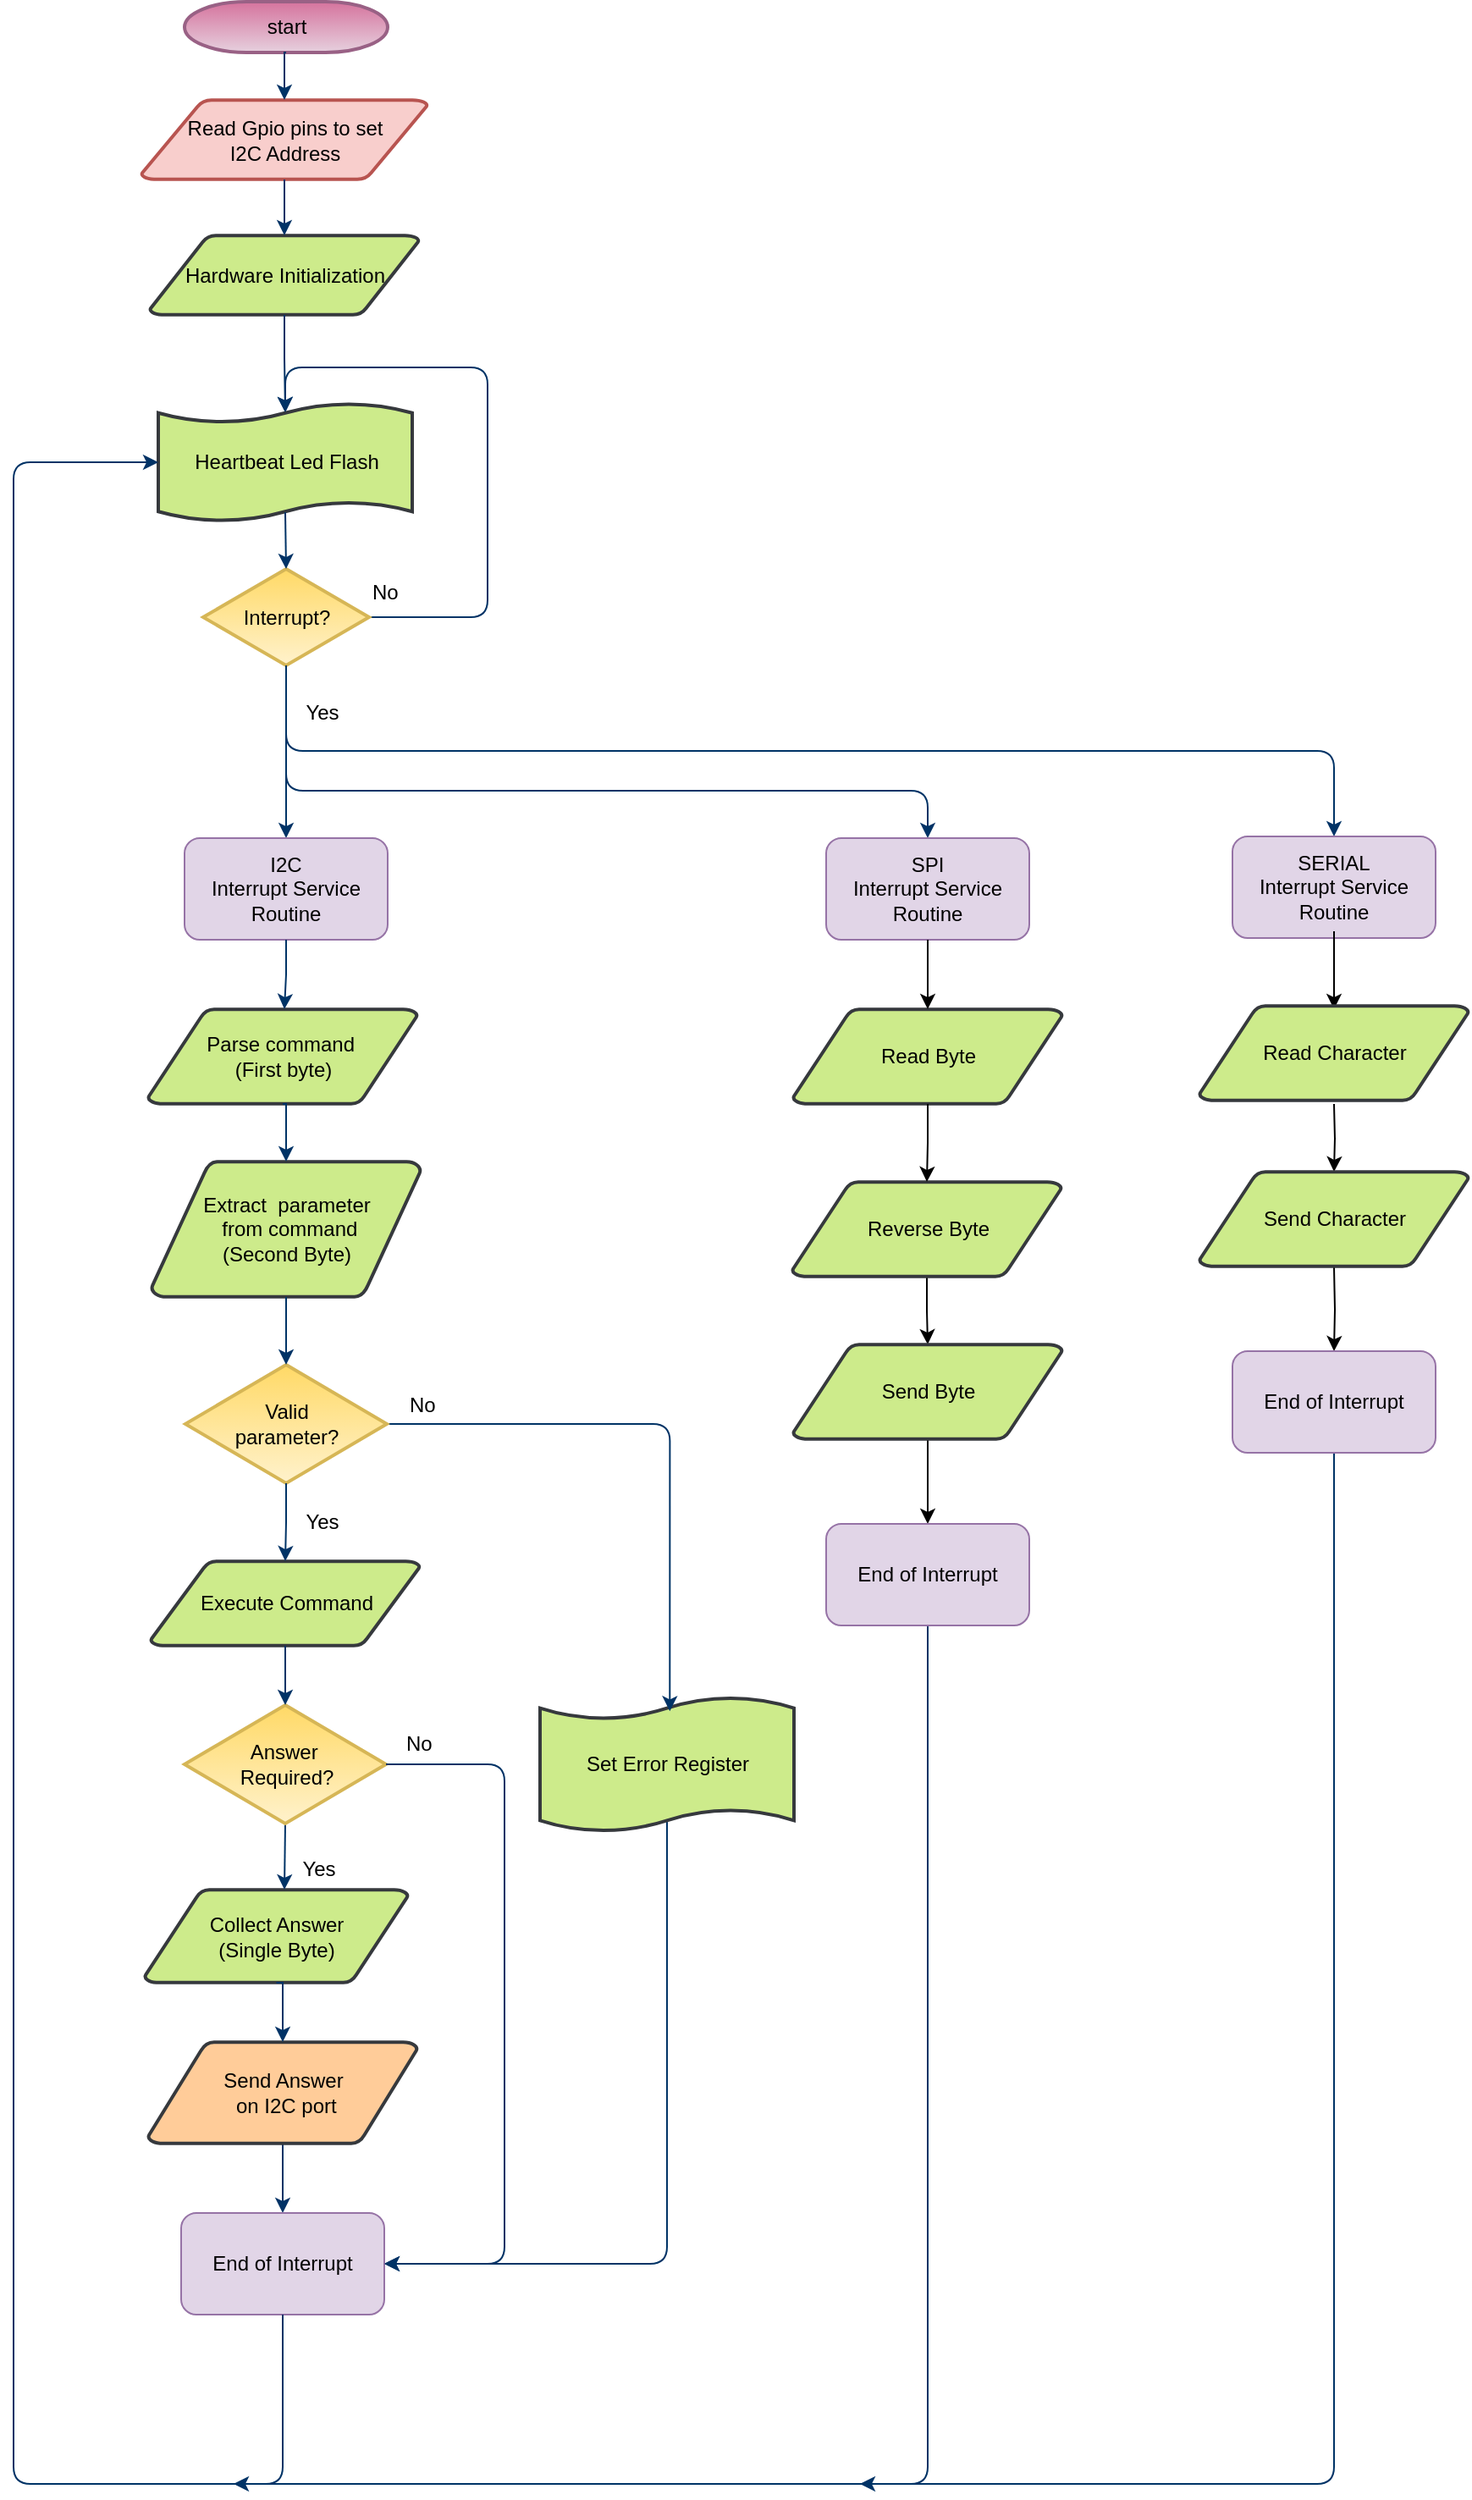 <mxfile version="25.0.3">
  <diagram id="6a731a19-8d31-9384-78a2-239565b7b9f0" name="Page-1">
    <mxGraphModel dx="1353" dy="663" grid="1" gridSize="10" guides="1" tooltips="1" connect="1" arrows="1" fold="1" page="1" pageScale="1" pageWidth="1169" pageHeight="827" background="none" math="0" shadow="0">
      <root>
        <mxCell id="0" />
        <mxCell id="1" parent="0" />
        <mxCell id="2" value="start" style="shape=mxgraph.flowchart.terminator;strokeWidth=2;gradientColor=#d5739d;gradientDirection=north;fontStyle=0;html=1;fillColor=#e6d0de;strokeColor=#996185;" parent="1" vertex="1">
          <mxGeometry x="261" y="134" width="120" height="30" as="geometry" />
        </mxCell>
        <mxCell id="3" value="Hardware Initialization" style="shape=mxgraph.flowchart.data;strokeWidth=2;gradientDirection=north;fontStyle=0;html=1;fillColor=#cdeb8b;strokeColor=#36393d;" parent="1" vertex="1">
          <mxGeometry x="240.5" y="272" width="159" height="47" as="geometry" />
        </mxCell>
        <mxCell id="9grUYpP2KnfNKmfIfECx-57" style="edgeStyle=orthogonalEdgeStyle;rounded=1;orthogonalLoop=1;jettySize=auto;html=1;exitX=1;exitY=0.5;exitDx=0;exitDy=0;exitPerimeter=0;entryX=0.5;entryY=0.09;entryDx=0;entryDy=0;entryPerimeter=0;strokeColor=#003366;curved=0;" parent="1" source="6" target="9grUYpP2KnfNKmfIfECx-54" edge="1">
          <mxGeometry relative="1" as="geometry">
            <mxPoint x="420" y="357" as="targetPoint" />
            <Array as="points">
              <mxPoint x="440" y="498" />
              <mxPoint x="440" y="350" />
              <mxPoint x="321" y="350" />
            </Array>
          </mxGeometry>
        </mxCell>
        <mxCell id="_yVo6fdB9gTvsx6Fb8gO-107" style="edgeStyle=orthogonalEdgeStyle;rounded=0;orthogonalLoop=1;jettySize=auto;html=1;exitX=0.5;exitY=1;exitDx=0;exitDy=0;exitPerimeter=0;entryX=0.5;entryY=0;entryDx=0;entryDy=0;strokeColor=#003366;" parent="1" source="6" target="_yVo6fdB9gTvsx6Fb8gO-53" edge="1">
          <mxGeometry relative="1" as="geometry">
            <Array as="points">
              <mxPoint x="321" y="550" />
              <mxPoint x="321" y="550" />
            </Array>
          </mxGeometry>
        </mxCell>
        <mxCell id="6" value="&lt;div&gt;Interrupt?&lt;/div&gt;" style="shape=mxgraph.flowchart.decision;strokeWidth=2;gradientColor=#ffd966;gradientDirection=north;fontStyle=0;html=1;fillColor=#fff2cc;strokeColor=#d6b656;" parent="1" vertex="1">
          <mxGeometry x="272" y="469" width="98" height="57" as="geometry" />
        </mxCell>
        <mxCell id="11" value="No" style="text;fontStyle=0;html=1;strokeColor=none;gradientColor=none;fillColor=none;strokeWidth=2;" parent="1" vertex="1">
          <mxGeometry x="370" y="469" width="40" height="26" as="geometry" />
        </mxCell>
        <mxCell id="14" value="Yes" style="text;fontStyle=0;html=1;strokeColor=none;gradientColor=none;fillColor=none;strokeWidth=2;align=center;" parent="1" vertex="1">
          <mxGeometry x="322" y="540" width="40" height="26" as="geometry" />
        </mxCell>
        <mxCell id="_yVo6fdB9gTvsx6Fb8gO-68" style="edgeStyle=orthogonalEdgeStyle;rounded=1;orthogonalLoop=1;jettySize=auto;html=1;exitX=0.5;exitY=0.91;exitDx=0;exitDy=0;exitPerimeter=0;entryX=1;entryY=0.5;entryDx=0;entryDy=0;curved=0;strokeColor=#003366;" parent="1" source="_YsPf8JZZJYzELwnrwj9-57" target="_yVo6fdB9gTvsx6Fb8gO-54" edge="1">
          <mxGeometry relative="1" as="geometry">
            <Array as="points">
              <mxPoint x="546" y="1470" />
            </Array>
          </mxGeometry>
        </mxCell>
        <mxCell id="_YsPf8JZZJYzELwnrwj9-57" value="&lt;div&gt;Set Error Register&lt;/div&gt;" style="shape=mxgraph.flowchart.paper_tape;strokeWidth=2;gradientDirection=north;fontStyle=0;html=1;fillColor=#cdeb8b;strokeColor=#36393d;" parent="1" vertex="1">
          <mxGeometry x="471" y="1134" width="150" height="82" as="geometry" />
        </mxCell>
        <mxCell id="_YsPf8JZZJYzELwnrwj9-63" value="Extract&amp;nbsp; parameter&lt;div&gt;&amp;nbsp;from command&lt;/div&gt;&lt;div&gt;(Second Byte)&lt;/div&gt;" style="shape=mxgraph.flowchart.data;strokeWidth=2;gradientDirection=north;fontStyle=0;html=1;fillColor=#cdeb8b;strokeColor=#36393d;" parent="1" vertex="1">
          <mxGeometry x="241.5" y="819" width="159" height="80" as="geometry" />
        </mxCell>
        <mxCell id="_yVo6fdB9gTvsx6Fb8gO-67" style="edgeStyle=orthogonalEdgeStyle;rounded=1;orthogonalLoop=1;jettySize=auto;html=1;exitX=1;exitY=0.5;exitDx=0;exitDy=0;exitPerimeter=0;entryX=0.511;entryY=0.118;entryDx=0;entryDy=0;entryPerimeter=0;curved=0;strokeColor=#003366;" parent="1" source="_YsPf8JZZJYzELwnrwj9-65" target="_YsPf8JZZJYzELwnrwj9-57" edge="1">
          <mxGeometry relative="1" as="geometry" />
        </mxCell>
        <mxCell id="_YsPf8JZZJYzELwnrwj9-65" value="Valid&lt;br&gt;&lt;div&gt;parameter?&lt;/div&gt;" style="shape=mxgraph.flowchart.decision;strokeWidth=2;gradientColor=#ffd966;gradientDirection=north;fontStyle=0;html=1;fillColor=#fff2cc;strokeColor=#d6b656;" parent="1" vertex="1">
          <mxGeometry x="261.5" y="939" width="119" height="70" as="geometry" />
        </mxCell>
        <mxCell id="_YsPf8JZZJYzELwnrwj9-85" value="No" style="text;fontStyle=0;html=1;strokeColor=none;gradientColor=none;fillColor=none;strokeWidth=2;" parent="1" vertex="1">
          <mxGeometry x="392" y="949" width="40" height="16" as="geometry" />
        </mxCell>
        <mxCell id="_YsPf8JZZJYzELwnrwj9-91" value="Execute Command" style="shape=mxgraph.flowchart.data;strokeWidth=2;gradientDirection=north;fontStyle=0;html=1;fillColor=#cdeb8b;strokeColor=#36393d;" parent="1" vertex="1">
          <mxGeometry x="241" y="1055" width="159" height="50" as="geometry" />
        </mxCell>
        <mxCell id="_yVo6fdB9gTvsx6Fb8gO-64" style="edgeStyle=orthogonalEdgeStyle;rounded=0;orthogonalLoop=1;jettySize=auto;html=1;exitX=0.5;exitY=1;exitDx=0;exitDy=0;exitPerimeter=0;entryX=0.5;entryY=0;entryDx=0;entryDy=0;strokeColor=#003366;" parent="1" source="_YsPf8JZZJYzELwnrwj9-94" target="_yVo6fdB9gTvsx6Fb8gO-54" edge="1">
          <mxGeometry relative="1" as="geometry" />
        </mxCell>
        <mxCell id="_YsPf8JZZJYzELwnrwj9-94" value="Send Answer&lt;div&gt;&amp;nbsp;on I2C port&lt;/div&gt;" style="shape=mxgraph.flowchart.data;strokeWidth=2;gradientDirection=north;fontStyle=0;html=1;fillColor=#ffcc99;strokeColor=#36393d;" parent="1" vertex="1">
          <mxGeometry x="239.5" y="1339" width="159" height="60" as="geometry" />
        </mxCell>
        <mxCell id="_YsPf8JZZJYzELwnrwj9-104" style="edgeStyle=orthogonalEdgeStyle;rounded=0;orthogonalLoop=1;jettySize=auto;html=1;exitX=0.5;exitY=1;exitDx=0;exitDy=0;exitPerimeter=0;entryX=0.5;entryY=0;entryDx=0;entryDy=0;entryPerimeter=0;strokeColor=#003366;" parent="1" source="_YsPf8JZZJYzELwnrwj9-63" target="_YsPf8JZZJYzELwnrwj9-65" edge="1">
          <mxGeometry relative="1" as="geometry" />
        </mxCell>
        <mxCell id="_YsPf8JZZJYzELwnrwj9-107" value="Collect Answer&lt;div&gt;(Single Byte)&lt;/div&gt;" style="shape=mxgraph.flowchart.data;strokeWidth=2;gradientDirection=north;fontStyle=0;html=1;fillColor=#cdeb8b;strokeColor=#36393d;" parent="1" vertex="1">
          <mxGeometry x="237.5" y="1249" width="155.5" height="55" as="geometry" />
        </mxCell>
        <mxCell id="_YsPf8JZZJYzELwnrwj9-118" value="No" style="text;fontStyle=0;html=1;strokeColor=none;gradientColor=none;fillColor=none;strokeWidth=2;" parent="1" vertex="1">
          <mxGeometry x="390" y="1149" width="40" height="16" as="geometry" />
        </mxCell>
        <mxCell id="_YsPf8JZZJYzELwnrwj9-121" value="Yes" style="text;fontStyle=0;html=1;strokeColor=none;gradientColor=none;fillColor=none;strokeWidth=2;align=center;" parent="1" vertex="1">
          <mxGeometry x="322" y="1018" width="40" height="26" as="geometry" />
        </mxCell>
        <mxCell id="9grUYpP2KnfNKmfIfECx-54" value="Heartbeat Led Flash" style="shape=mxgraph.flowchart.paper_tape;strokeWidth=2;gradientDirection=north;fontStyle=0;html=1;fillColor=#cdeb8b;strokeColor=#36393d;" parent="1" vertex="1">
          <mxGeometry x="245.5" y="370" width="150" height="72" as="geometry" />
        </mxCell>
        <mxCell id="9grUYpP2KnfNKmfIfECx-58" value="Parse command&amp;nbsp;&lt;div&gt;(First byte)&lt;/div&gt;" style="shape=mxgraph.flowchart.data;strokeWidth=2;gradientDirection=north;fontStyle=0;html=1;fillColor=#cdeb8b;strokeColor=#36393d;" parent="1" vertex="1">
          <mxGeometry x="239.5" y="729" width="159" height="56" as="geometry" />
        </mxCell>
        <mxCell id="_yVo6fdB9gTvsx6Fb8gO-83" style="edgeStyle=orthogonalEdgeStyle;rounded=0;orthogonalLoop=1;jettySize=auto;html=1;exitX=0.5;exitY=1;exitDx=0;exitDy=0;exitPerimeter=0;entryX=0;entryY=1;entryDx=0;entryDy=0;strokeColor=#003366;" parent="1" source="_yVo6fdB9gTvsx6Fb8gO-51" target="_yVo6fdB9gTvsx6Fb8gO-66" edge="1">
          <mxGeometry relative="1" as="geometry" />
        </mxCell>
        <mxCell id="_yVo6fdB9gTvsx6Fb8gO-51" value="Answer&amp;nbsp;&lt;div&gt;Required?&lt;/div&gt;" style="shape=mxgraph.flowchart.decision;strokeWidth=2;gradientColor=#ffd966;gradientDirection=north;fontStyle=0;html=1;fillColor=#fff2cc;strokeColor=#d6b656;" parent="1" vertex="1">
          <mxGeometry x="261" y="1140" width="119" height="70" as="geometry" />
        </mxCell>
        <mxCell id="_yVo6fdB9gTvsx6Fb8gO-53" value="&lt;div&gt;I2C&lt;/div&gt;Interrupt Service Routine" style="rounded=1;whiteSpace=wrap;html=1;fillColor=#e1d5e7;strokeColor=#9673a6;" parent="1" vertex="1">
          <mxGeometry x="261" y="628" width="120" height="60" as="geometry" />
        </mxCell>
        <mxCell id="_yVo6fdB9gTvsx6Fb8gO-54" value="End of Interrupt" style="rounded=1;whiteSpace=wrap;html=1;fillColor=#e1d5e7;strokeColor=#9673a6;" parent="1" vertex="1">
          <mxGeometry x="259" y="1440" width="120" height="60" as="geometry" />
        </mxCell>
        <mxCell id="_yVo6fdB9gTvsx6Fb8gO-56" style="edgeStyle=orthogonalEdgeStyle;rounded=0;orthogonalLoop=1;jettySize=auto;html=1;exitX=0.5;exitY=0.91;exitDx=0;exitDy=0;exitPerimeter=0;entryX=0.5;entryY=0;entryDx=0;entryDy=0;entryPerimeter=0;strokeColor=#003366;" parent="1" source="9grUYpP2KnfNKmfIfECx-54" target="6" edge="1">
          <mxGeometry relative="1" as="geometry" />
        </mxCell>
        <mxCell id="_yVo6fdB9gTvsx6Fb8gO-58" style="edgeStyle=orthogonalEdgeStyle;rounded=0;orthogonalLoop=1;jettySize=auto;html=1;exitX=0.5;exitY=1;exitDx=0;exitDy=0;entryX=0.5;entryY=0;entryDx=0;entryDy=0;entryPerimeter=0;strokeColor=#003366;" parent="1" source="_yVo6fdB9gTvsx6Fb8gO-53" edge="1">
          <mxGeometry relative="1" as="geometry">
            <mxPoint x="321" y="696" as="sourcePoint" />
            <mxPoint x="320.0" y="729.0" as="targetPoint" />
          </mxGeometry>
        </mxCell>
        <mxCell id="_yVo6fdB9gTvsx6Fb8gO-59" style="edgeStyle=orthogonalEdgeStyle;rounded=0;orthogonalLoop=1;jettySize=auto;html=1;exitX=0.5;exitY=1;exitDx=0;exitDy=0;exitPerimeter=0;entryX=0.5;entryY=0;entryDx=0;entryDy=0;entryPerimeter=0;strokeColor=#003366;" parent="1" source="9grUYpP2KnfNKmfIfECx-58" target="_YsPf8JZZJYzELwnrwj9-63" edge="1">
          <mxGeometry relative="1" as="geometry" />
        </mxCell>
        <mxCell id="_yVo6fdB9gTvsx6Fb8gO-60" style="edgeStyle=orthogonalEdgeStyle;rounded=0;orthogonalLoop=1;jettySize=auto;html=1;exitX=0.5;exitY=1;exitDx=0;exitDy=0;exitPerimeter=0;entryX=0.5;entryY=0;entryDx=0;entryDy=0;entryPerimeter=0;strokeColor=#003366;" parent="1" source="_YsPf8JZZJYzELwnrwj9-65" target="_YsPf8JZZJYzELwnrwj9-91" edge="1">
          <mxGeometry relative="1" as="geometry" />
        </mxCell>
        <mxCell id="_yVo6fdB9gTvsx6Fb8gO-61" style="edgeStyle=orthogonalEdgeStyle;rounded=0;orthogonalLoop=1;jettySize=auto;html=1;exitX=0.5;exitY=1;exitDx=0;exitDy=0;exitPerimeter=0;entryX=0.5;entryY=0;entryDx=0;entryDy=0;entryPerimeter=0;strokeColor=#003366;" parent="1" source="_YsPf8JZZJYzELwnrwj9-91" target="_yVo6fdB9gTvsx6Fb8gO-51" edge="1">
          <mxGeometry relative="1" as="geometry" />
        </mxCell>
        <mxCell id="_yVo6fdB9gTvsx6Fb8gO-63" style="edgeStyle=orthogonalEdgeStyle;rounded=0;orthogonalLoop=1;jettySize=auto;html=1;exitX=0.5;exitY=1;exitDx=0;exitDy=0;exitPerimeter=0;entryX=0.5;entryY=0;entryDx=0;entryDy=0;entryPerimeter=0;strokeColor=#003366;" parent="1" source="_YsPf8JZZJYzELwnrwj9-107" target="_YsPf8JZZJYzELwnrwj9-94" edge="1">
          <mxGeometry relative="1" as="geometry">
            <Array as="points">
              <mxPoint x="319" y="1304" />
            </Array>
          </mxGeometry>
        </mxCell>
        <mxCell id="_yVo6fdB9gTvsx6Fb8gO-66" value="Yes" style="text;fontStyle=0;html=1;strokeColor=none;gradientColor=none;fillColor=none;strokeWidth=2;align=center;" parent="1" vertex="1">
          <mxGeometry x="320" y="1223" width="40" height="26" as="geometry" />
        </mxCell>
        <mxCell id="_yVo6fdB9gTvsx6Fb8gO-72" style="edgeStyle=orthogonalEdgeStyle;rounded=0;orthogonalLoop=1;jettySize=auto;html=1;strokeColor=#003366;entryX=0.5;entryY=0.09;entryDx=0;entryDy=0;entryPerimeter=0;exitX=0.5;exitY=1;exitDx=0;exitDy=0;exitPerimeter=0;" parent="1" source="3" target="9grUYpP2KnfNKmfIfECx-54" edge="1">
          <mxGeometry relative="1" as="geometry">
            <mxPoint x="321" y="320" as="sourcePoint" />
          </mxGeometry>
        </mxCell>
        <mxCell id="_yVo6fdB9gTvsx6Fb8gO-70" value="Read Gpio pins to&amp;nbsp;&lt;span style=&quot;background-color: initial;&quot;&gt;set&lt;/span&gt;&lt;div&gt;&lt;div&gt;I2C Address&lt;/div&gt;&lt;/div&gt;" style="shape=mxgraph.flowchart.data;strokeWidth=2;gradientDirection=north;fontStyle=0;html=1;fillColor=#f8cecc;strokeColor=#b85450;" parent="1" vertex="1">
          <mxGeometry x="235.5" y="192" width="169" height="47" as="geometry" />
        </mxCell>
        <mxCell id="_yVo6fdB9gTvsx6Fb8gO-80" style="edgeStyle=orthogonalEdgeStyle;rounded=0;orthogonalLoop=1;jettySize=auto;html=1;exitX=0.5;exitY=1;exitDx=0;exitDy=0;exitPerimeter=0;entryX=0.5;entryY=0;entryDx=0;entryDy=0;entryPerimeter=0;strokeColor=#003366;" parent="1" source="2" target="_yVo6fdB9gTvsx6Fb8gO-70" edge="1">
          <mxGeometry relative="1" as="geometry" />
        </mxCell>
        <mxCell id="_yVo6fdB9gTvsx6Fb8gO-81" style="edgeStyle=orthogonalEdgeStyle;rounded=0;orthogonalLoop=1;jettySize=auto;html=1;exitX=0.5;exitY=1;exitDx=0;exitDy=0;exitPerimeter=0;entryX=0.5;entryY=0;entryDx=0;entryDy=0;entryPerimeter=0;strokeColor=#003366;" parent="1" source="_yVo6fdB9gTvsx6Fb8gO-70" target="3" edge="1">
          <mxGeometry relative="1" as="geometry" />
        </mxCell>
        <mxCell id="_yVo6fdB9gTvsx6Fb8gO-89" style="edgeStyle=orthogonalEdgeStyle;rounded=1;orthogonalLoop=1;jettySize=auto;html=1;entryX=1;entryY=0.5;entryDx=0;entryDy=0;curved=0;strokeColor=#003366;" parent="1" source="_yVo6fdB9gTvsx6Fb8gO-51" target="_yVo6fdB9gTvsx6Fb8gO-54" edge="1">
          <mxGeometry relative="1" as="geometry">
            <Array as="points">
              <mxPoint x="450" y="1175" />
              <mxPoint x="450" y="1470" />
            </Array>
          </mxGeometry>
        </mxCell>
        <mxCell id="_yVo6fdB9gTvsx6Fb8gO-108" style="edgeStyle=orthogonalEdgeStyle;rounded=1;orthogonalLoop=1;jettySize=auto;html=1;exitX=0.5;exitY=1;exitDx=0;exitDy=0;entryX=0.5;entryY=0;entryDx=0;entryDy=0;exitPerimeter=0;curved=0;strokeColor=#003366;" parent="1" source="6" target="_yVo6fdB9gTvsx6Fb8gO-91" edge="1">
          <mxGeometry relative="1" as="geometry">
            <mxPoint x="360" y="530" as="sourcePoint" />
            <Array as="points">
              <mxPoint x="321" y="600" />
              <mxPoint x="700" y="600" />
            </Array>
          </mxGeometry>
        </mxCell>
        <mxCell id="_yVo6fdB9gTvsx6Fb8gO-91" value="&lt;div&gt;SPI&lt;/div&gt;Interrupt Service Routine" style="rounded=1;whiteSpace=wrap;html=1;fillColor=#e1d5e7;strokeColor=#9673a6;" parent="1" vertex="1">
          <mxGeometry x="640" y="628" width="120" height="60" as="geometry" />
        </mxCell>
        <mxCell id="_yVo6fdB9gTvsx6Fb8gO-109" style="edgeStyle=orthogonalEdgeStyle;rounded=1;orthogonalLoop=1;jettySize=auto;html=1;exitX=0.5;exitY=1;exitDx=0;exitDy=0;entryX=0.5;entryY=0;entryDx=0;entryDy=0;exitPerimeter=0;curved=0;strokeColor=#003366;" parent="1" source="6" target="_yVo6fdB9gTvsx6Fb8gO-92" edge="1">
          <mxGeometry relative="1" as="geometry">
            <mxPoint x="380" y="520" as="sourcePoint" />
          </mxGeometry>
        </mxCell>
        <mxCell id="_yVo6fdB9gTvsx6Fb8gO-92" value="&lt;div&gt;SERIAL&lt;/div&gt;Interrupt Service Routine" style="rounded=1;whiteSpace=wrap;html=1;fillColor=#e1d5e7;strokeColor=#9673a6;" parent="1" vertex="1">
          <mxGeometry x="880" y="627" width="120" height="60" as="geometry" />
        </mxCell>
        <mxCell id="_yVo6fdB9gTvsx6Fb8gO-93" value="Read Byte" style="shape=mxgraph.flowchart.data;strokeWidth=2;gradientDirection=north;fontStyle=0;html=1;fillColor=#cdeb8b;strokeColor=#36393d;" parent="1" vertex="1">
          <mxGeometry x="620.5" y="729" width="159" height="56" as="geometry" />
        </mxCell>
        <mxCell id="_yVo6fdB9gTvsx6Fb8gO-99" style="edgeStyle=orthogonalEdgeStyle;rounded=0;orthogonalLoop=1;jettySize=auto;html=1;exitX=0.5;exitY=1;exitDx=0;exitDy=0;exitPerimeter=0;" parent="1" source="_yVo6fdB9gTvsx6Fb8gO-94" target="_yVo6fdB9gTvsx6Fb8gO-95" edge="1">
          <mxGeometry relative="1" as="geometry" />
        </mxCell>
        <mxCell id="_yVo6fdB9gTvsx6Fb8gO-94" value="Reverse Byte" style="shape=mxgraph.flowchart.data;strokeWidth=2;gradientDirection=north;fontStyle=0;html=1;fillColor=#cdeb8b;strokeColor=#36393d;" parent="1" vertex="1">
          <mxGeometry x="620" y="831" width="159" height="56" as="geometry" />
        </mxCell>
        <mxCell id="_yVo6fdB9gTvsx6Fb8gO-100" style="edgeStyle=orthogonalEdgeStyle;rounded=0;orthogonalLoop=1;jettySize=auto;html=1;exitX=0.5;exitY=1;exitDx=0;exitDy=0;exitPerimeter=0;" parent="1" source="_yVo6fdB9gTvsx6Fb8gO-95" target="_yVo6fdB9gTvsx6Fb8gO-96" edge="1">
          <mxGeometry relative="1" as="geometry" />
        </mxCell>
        <mxCell id="_yVo6fdB9gTvsx6Fb8gO-95" value="Send Byte" style="shape=mxgraph.flowchart.data;strokeWidth=2;gradientDirection=north;fontStyle=0;html=1;fillColor=#cdeb8b;strokeColor=#36393d;" parent="1" vertex="1">
          <mxGeometry x="620.5" y="927" width="159" height="56" as="geometry" />
        </mxCell>
        <mxCell id="_yVo6fdB9gTvsx6Fb8gO-112" style="edgeStyle=orthogonalEdgeStyle;rounded=1;orthogonalLoop=1;jettySize=auto;html=1;exitX=0.5;exitY=1;exitDx=0;exitDy=0;curved=0;strokeColor=#003366;" parent="1" source="_yVo6fdB9gTvsx6Fb8gO-96" edge="1">
          <mxGeometry relative="1" as="geometry">
            <mxPoint x="290" y="1600" as="targetPoint" />
            <Array as="points">
              <mxPoint x="700" y="1600" />
            </Array>
          </mxGeometry>
        </mxCell>
        <mxCell id="_yVo6fdB9gTvsx6Fb8gO-96" value="End of Interrupt" style="rounded=1;whiteSpace=wrap;html=1;fillColor=#e1d5e7;strokeColor=#9673a6;" parent="1" vertex="1">
          <mxGeometry x="640" y="1033" width="120" height="60" as="geometry" />
        </mxCell>
        <mxCell id="_yVo6fdB9gTvsx6Fb8gO-97" style="edgeStyle=orthogonalEdgeStyle;rounded=0;orthogonalLoop=1;jettySize=auto;html=1;exitX=0.5;exitY=1;exitDx=0;exitDy=0;entryX=0.5;entryY=0;entryDx=0;entryDy=0;entryPerimeter=0;" parent="1" source="_yVo6fdB9gTvsx6Fb8gO-91" target="_yVo6fdB9gTvsx6Fb8gO-93" edge="1">
          <mxGeometry relative="1" as="geometry" />
        </mxCell>
        <mxCell id="_yVo6fdB9gTvsx6Fb8gO-98" style="edgeStyle=orthogonalEdgeStyle;rounded=0;orthogonalLoop=1;jettySize=auto;html=1;exitX=0.5;exitY=1;exitDx=0;exitDy=0;exitPerimeter=0;entryX=0.5;entryY=0;entryDx=0;entryDy=0;entryPerimeter=0;" parent="1" source="_yVo6fdB9gTvsx6Fb8gO-93" target="_yVo6fdB9gTvsx6Fb8gO-94" edge="1">
          <mxGeometry relative="1" as="geometry" />
        </mxCell>
        <mxCell id="_yVo6fdB9gTvsx6Fb8gO-101" style="edgeStyle=orthogonalEdgeStyle;rounded=0;orthogonalLoop=1;jettySize=auto;html=1;exitX=0.5;exitY=1;exitDx=0;exitDy=0;exitPerimeter=0;" parent="1" edge="1">
          <mxGeometry relative="1" as="geometry">
            <mxPoint x="940" y="785" as="sourcePoint" />
            <mxPoint x="940" y="825" as="targetPoint" />
          </mxGeometry>
        </mxCell>
        <mxCell id="_yVo6fdB9gTvsx6Fb8gO-102" style="edgeStyle=orthogonalEdgeStyle;rounded=0;orthogonalLoop=1;jettySize=auto;html=1;exitX=0.5;exitY=1;exitDx=0;exitDy=0;exitPerimeter=0;" parent="1" target="_yVo6fdB9gTvsx6Fb8gO-103" edge="1">
          <mxGeometry relative="1" as="geometry">
            <mxPoint x="940" y="881" as="sourcePoint" />
          </mxGeometry>
        </mxCell>
        <mxCell id="_yVo6fdB9gTvsx6Fb8gO-113" style="edgeStyle=orthogonalEdgeStyle;rounded=1;orthogonalLoop=1;jettySize=auto;html=1;exitX=0.5;exitY=1;exitDx=0;exitDy=0;curved=0;strokeColor=#003366;" parent="1" source="_yVo6fdB9gTvsx6Fb8gO-103" edge="1">
          <mxGeometry relative="1" as="geometry">
            <mxPoint x="660" y="1600" as="targetPoint" />
            <Array as="points">
              <mxPoint x="940" y="1600" />
            </Array>
          </mxGeometry>
        </mxCell>
        <mxCell id="_yVo6fdB9gTvsx6Fb8gO-103" value="End of Interrupt" style="rounded=1;whiteSpace=wrap;html=1;fillColor=#e1d5e7;strokeColor=#9673a6;" parent="1" vertex="1">
          <mxGeometry x="880" y="931" width="120" height="60" as="geometry" />
        </mxCell>
        <mxCell id="_yVo6fdB9gTvsx6Fb8gO-104" style="edgeStyle=orthogonalEdgeStyle;rounded=0;orthogonalLoop=1;jettySize=auto;html=1;exitX=0.5;exitY=1;exitDx=0;exitDy=0;exitPerimeter=0;entryX=0.5;entryY=0;entryDx=0;entryDy=0;entryPerimeter=0;" parent="1" edge="1">
          <mxGeometry relative="1" as="geometry">
            <mxPoint x="940" y="683" as="sourcePoint" />
            <mxPoint x="940" y="729" as="targetPoint" />
          </mxGeometry>
        </mxCell>
        <mxCell id="_yVo6fdB9gTvsx6Fb8gO-105" value="Read Character" style="shape=mxgraph.flowchart.data;strokeWidth=2;gradientDirection=north;fontStyle=0;html=1;fillColor=#cdeb8b;strokeColor=#36393d;" parent="1" vertex="1">
          <mxGeometry x="860.5" y="727" width="159" height="56" as="geometry" />
        </mxCell>
        <mxCell id="_yVo6fdB9gTvsx6Fb8gO-106" value="Send Character" style="shape=mxgraph.flowchart.data;strokeWidth=2;gradientDirection=north;fontStyle=0;html=1;fillColor=#cdeb8b;strokeColor=#36393d;" parent="1" vertex="1">
          <mxGeometry x="860.5" y="825" width="159" height="56" as="geometry" />
        </mxCell>
        <mxCell id="_yVo6fdB9gTvsx6Fb8gO-110" style="edgeStyle=orthogonalEdgeStyle;rounded=1;orthogonalLoop=1;jettySize=auto;html=1;exitX=0.5;exitY=1;exitDx=0;exitDy=0;entryX=0;entryY=0.5;entryDx=0;entryDy=0;entryPerimeter=0;curved=0;strokeColor=#003366;" parent="1" source="_yVo6fdB9gTvsx6Fb8gO-54" target="9grUYpP2KnfNKmfIfECx-54" edge="1">
          <mxGeometry relative="1" as="geometry">
            <Array as="points">
              <mxPoint x="319" y="1600" />
              <mxPoint x="160" y="1600" />
              <mxPoint x="160" y="406" />
            </Array>
          </mxGeometry>
        </mxCell>
      </root>
    </mxGraphModel>
  </diagram>
</mxfile>
